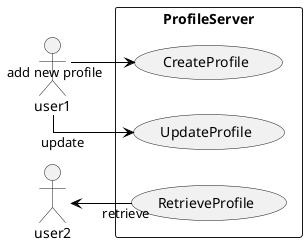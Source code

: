 @startuml Use Case
skinparam class {
    BackgroundColor White
    ArrowColor Black
    BorderColor Black
    AttributeIconSize 0
}
skinparam linetype ortho
skinparam packageStyle rectangle
left to right direction

actor user1
actor user2

rectangle ProfileServer {
 user1 --> (CreateProfile) : add new profile
 user1 --> (UpdateProfile) : update
 user2 <-- (RetrieveProfile) : retrieve
}

@enduml
